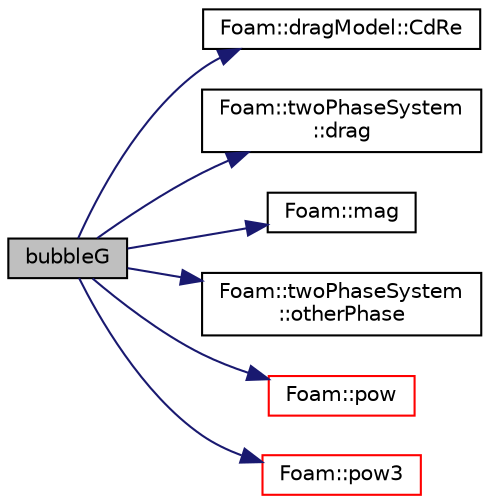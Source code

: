 digraph "bubbleG"
{
  bgcolor="transparent";
  edge [fontname="Helvetica",fontsize="10",labelfontname="Helvetica",labelfontsize="10"];
  node [fontname="Helvetica",fontsize="10",shape=record];
  rankdir="LR";
  Node1 [label="bubbleG",height=0.2,width=0.4,color="black", fillcolor="grey75", style="filled", fontcolor="black"];
  Node1 -> Node2 [color="midnightblue",fontsize="10",style="solid",fontname="Helvetica"];
  Node2 [label="Foam::dragModel::CdRe",height=0.2,width=0.4,color="black",URL="$a00579.html#a83d9a98423548882a4db47d874352248",tooltip="Drag coefficient. "];
  Node1 -> Node3 [color="midnightblue",fontsize="10",style="solid",fontname="Helvetica"];
  Node3 [label="Foam::twoPhaseSystem\l::drag",height=0.2,width=0.4,color="black",URL="$a02724.html#aa735ba2c73cbe8644fea9091cf54518e",tooltip="Return the drag model for the given phase. "];
  Node1 -> Node4 [color="midnightblue",fontsize="10",style="solid",fontname="Helvetica"];
  Node4 [label="Foam::mag",height=0.2,width=0.4,color="black",URL="$a10758.html#a929da2a3fdcf3dacbbe0487d3a330dae"];
  Node1 -> Node5 [color="midnightblue",fontsize="10",style="solid",fontname="Helvetica"];
  Node5 [label="Foam::twoPhaseSystem\l::otherPhase",height=0.2,width=0.4,color="black",URL="$a02724.html#a7a66222af4865209cd410d77cd196fe6",tooltip="Constant access the phase not given as an argument. "];
  Node1 -> Node6 [color="midnightblue",fontsize="10",style="solid",fontname="Helvetica"];
  Node6 [label="Foam::pow",height=0.2,width=0.4,color="red",URL="$a10758.html#a7500c8e9d27a442adc75e287de074c7c"];
  Node1 -> Node7 [color="midnightblue",fontsize="10",style="solid",fontname="Helvetica"];
  Node7 [label="Foam::pow3",height=0.2,width=0.4,color="red",URL="$a10758.html#a2e8f5d970ee4fb466536c3c46bae91fe"];
}
